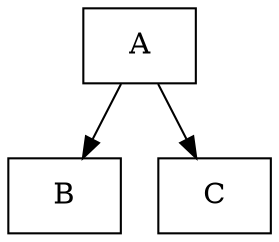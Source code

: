 digraph D {

  A [pos="1,1!" shape=box]
  B [pos="10,10!" shape=box]
  C [pos="10,1!" shape=box]

  A -> B
  A -> C
  
}
